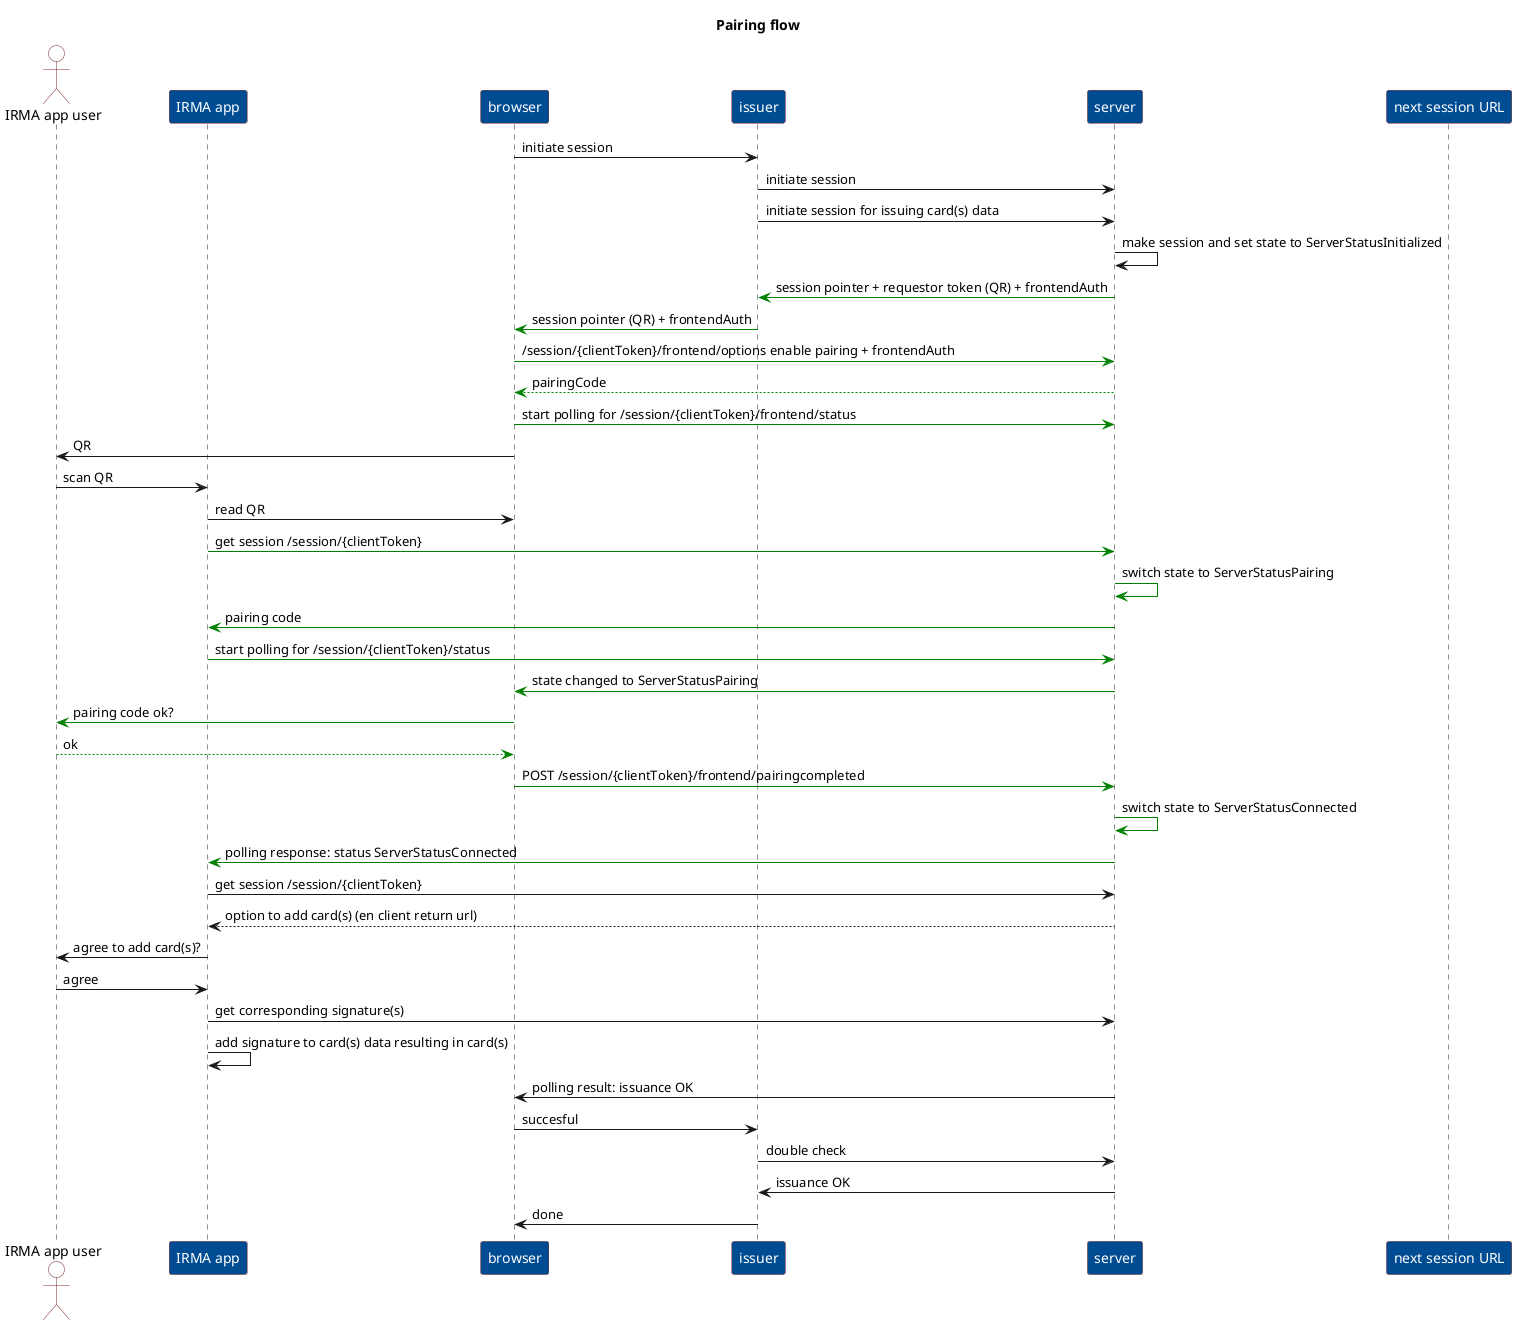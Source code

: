 @startuml
skinparam sequence {
backgroundColor #transparent
ActorBorderColor #7A2626
ActorBackgroundColor #transparent
ParticipantBorderColor #7A2626
ParticipantBackgroundColor #004C92
ParticipantFontColor white
}
actor "IRMA app user" as user
participant "IRMA app" as app
participant browser as browser
participant "issuer" as issuer
participant "server" as server
participant "next session URL" as nextSessionURL

title Pairing flow
browser -> issuer: initiate session
issuer -> server: initiate session
issuer -> server: initiate session for issuing card(s) data 
server -> server: make session and set state to ServerStatusInitialized
server [#green]-> issuer: session pointer + requestor token (QR) + frontendAuth
issuer [#green]-> browser: session pointer (QR) + frontendAuth
browser [#green]-> server: /session/{clientToken}/frontend/options enable pairing + frontendAuth
return pairingCode
browser [#green]-> server: start polling for /session/{clientToken}/frontend/status
browser -> user: QR
user -> app: scan QR
app -> browser: read QR
app [#green]-> server: get session /session/{clientToken}
server [#green]-> server: switch state to ServerStatusPairing
server [#green]-> app: pairing code
app [#green]-> server: start polling for /session/{clientToken}/status
server [#green]-> browser: state changed to ServerStatusPairing
browser [#green]-> user: pairing code ok?
return ok
browser [#green]-> server: POST /session/{clientToken}/frontend/pairingcompleted
server [#green]-> server: switch state to ServerStatusConnected
server [#green]-> app: polling response: status ServerStatusConnected

app -> server: get session /session/{clientToken}
return option to add card(s) (en client return url)
app -> user: agree to add card(s)?
user -> app: agree
app -> server: get corresponding signature(s)
app -> app: add signature to card(s) data resulting in card(s)

' assuming browser wants to know if issuance was successful
server -> browser: polling result: issuance OK
browser -> issuer: succesful
' optional, whatever issuer wants
issuer -> server: double check
server -> issuer: issuance OK
issuer -> browser: done

@enduml
